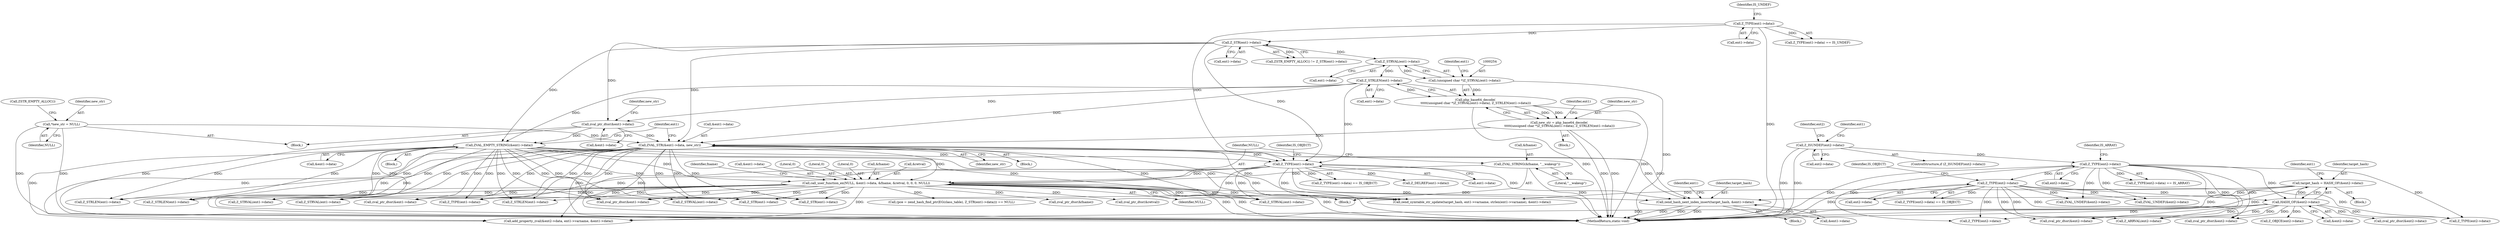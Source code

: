 digraph "0_php-src_8d2539fa0faf3f63e1d1e7635347c5b9e777d47b@pointer" {
"1000612" [label="(Call,zend_hash_next_index_insert(target_hash, &ent1->data))"];
"1000364" [label="(Call,target_hash = HASH_OF(&ent2->data))"];
"1000366" [label="(Call,HASH_OF(&ent2->data))"];
"1000352" [label="(Call,Z_TYPE(ent2->data))"];
"1000336" [label="(Call,Z_ISUNDEF(ent2->data))"];
"1000358" [label="(Call,Z_TYPE(ent2->data))"];
"1000279" [label="(Call,ZVAL_EMPTY_STRING(&ent1->data))"];
"1000259" [label="(Call,Z_STRLEN(ent1->data))"];
"1000255" [label="(Call,Z_STRVAL(ent1->data))"];
"1000245" [label="(Call,Z_STR(ent1->data))"];
"1000203" [label="(Call,Z_TYPE(ent1->data))"];
"1000263" [label="(Call,zval_ptr_dtor(&ent1->data))"];
"1000286" [label="(Call,Z_TYPE(ent1->data))"];
"1000271" [label="(Call,ZVAL_STR(&ent1->data, new_str))"];
"1000250" [label="(Call,new_str = php_base64_decode(\n \t\t\t\t\t(unsigned char *)Z_STRVAL(ent1->data), Z_STRLEN(ent1->data)))"];
"1000252" [label="(Call,php_base64_decode(\n \t\t\t\t\t(unsigned char *)Z_STRVAL(ent1->data), Z_STRLEN(ent1->data)))"];
"1000253" [label="(Call,(unsigned char *)Z_STRVAL(ent1->data))"];
"1000239" [label="(Call,*new_str = NULL)"];
"1000298" [label="(Call,call_user_function_ex(NULL, &ent1->data, &fname, &retval, 0, 0, 0, NULL))"];
"1000294" [label="(Call,ZVAL_STRING(&fname, \"__wakeup\"))"];
"1000246" [label="(Call,ent1->data)"];
"1000244" [label="(Call,ZSTR_EMPTY_ALLOC())"];
"1000354" [label="(Identifier,ent2)"];
"1000249" [label="(Block,)"];
"1000272" [label="(Call,&ent1->data)"];
"1000363" [label="(Block,)"];
"1000314" [label="(Identifier,fname)"];
"1000613" [label="(Identifier,target_hash)"];
"1000386" [label="(Call,Z_TYPE(ent1->data))"];
"1000251" [label="(Identifier,new_str)"];
"1000300" [label="(Call,&ent1->data)"];
"1000266" [label="(Identifier,ent1)"];
"1000614" [label="(Call,&ent1->data)"];
"1000571" [label="(Call,add_property_zval(&ent2->data, ent1->varname, &ent1->data))"];
"1000351" [label="(Call,Z_TYPE(ent2->data) == IS_ARRAY)"];
"1000239" [label="(Call,*new_str = NULL)"];
"1000280" [label="(Call,&ent1->data)"];
"1000513" [label="(Call,Z_ARRVAL(ent2->data))"];
"1000297" [label="(Literal,\"__wakeup\")"];
"1000276" [label="(Identifier,new_str)"];
"1000364" [label="(Call,target_hash = HASH_OF(&ent2->data))"];
"1000567" [label="(Call,Z_OBJCE(ent2->data))"];
"1000241" [label="(Identifier,NULL)"];
"1000392" [label="(Call,Z_STRLEN(ent1->data))"];
"1000335" [label="(ControlStructure,if (Z_ISUNDEF(ent2->data)))"];
"1000344" [label="(Identifier,ent1)"];
"1000259" [label="(Call,Z_STRLEN(ent1->data))"];
"1000261" [label="(Identifier,ent1)"];
"1000203" [label="(Call,Z_TYPE(ent1->data))"];
"1000312" [label="(Call,zval_ptr_dtor(&fname))"];
"1000240" [label="(Identifier,new_str)"];
"1000260" [label="(Call,ent1->data)"];
"1000252" [label="(Call,php_base64_decode(\n \t\t\t\t\t(unsigned char *)Z_STRVAL(ent1->data), Z_STRLEN(ent1->data)))"];
"1000366" [label="(Call,HASH_OF(&ent2->data))"];
"1000298" [label="(Call,call_user_function_ex(NULL, &ent1->data, &fname, &retval, 0, 0, 0, NULL))"];
"1000473" [label="(Call,Z_STRVAL(ent1->data))"];
"1000207" [label="(Identifier,IS_UNDEF)"];
"1000341" [label="(Call,zval_ptr_dtor(&ent1->data))"];
"1000263" [label="(Call,zval_ptr_dtor(&ent1->data))"];
"1000204" [label="(Call,ent1->data)"];
"1000285" [label="(Call,Z_TYPE(ent1->data) == IS_OBJECT)"];
"1000593" [label="(Call,zend_symtable_str_update(target_hash, ent1->varname, strlen(ent1->varname), &ent1->data))"];
"1000269" [label="(Identifier,new_str)"];
"1000295" [label="(Call,&fname)"];
"1000255" [label="(Call,Z_STRVAL(ent1->data))"];
"1000256" [label="(Call,ent1->data)"];
"1000352" [label="(Call,Z_TYPE(ent2->data))"];
"1000612" [label="(Call,zend_hash_next_index_insert(target_hash, &ent1->data))"];
"1000279" [label="(Call,ZVAL_EMPTY_STRING(&ent1->data))"];
"1000459" [label="(Call,zval_ptr_dtor(&ent2->data))"];
"1000250" [label="(Call,new_str = php_base64_decode(\n \t\t\t\t\t(unsigned char *)Z_STRVAL(ent1->data), Z_STRLEN(ent1->data)))"];
"1000365" [label="(Identifier,target_hash)"];
"1000337" [label="(Call,ent2->data)"];
"1000336" [label="(Call,Z_ISUNDEF(ent2->data))"];
"1000373" [label="(Identifier,ent1)"];
"1000237" [label="(Block,)"];
"1000583" [label="(Call,Z_DELREF(ent1->data))"];
"1000315" [label="(Call,zval_ptr_dtor(&retval))"];
"1000553" [label="(Call,Z_TYPE(ent2->data))"];
"1000353" [label="(Call,ent2->data)"];
"1000504" [label="(Call,Z_STRVAL(ent1->data))"];
"1000545" [label="(Call,zval_ptr_dtor(&ent1->data))"];
"1000253" [label="(Call,(unsigned char *)Z_STRVAL(ent1->data))"];
"1000619" [label="(Identifier,ent1)"];
"1000270" [label="(Block,)"];
"1000308" [label="(Literal,0)"];
"1000464" [label="(Call,ZVAL_UNDEF(&ent2->data))"];
"1000671" [label="(MethodReturn,static void)"];
"1000311" [label="(Identifier,NULL)"];
"1000356" [label="(Identifier,IS_ARRAY)"];
"1000357" [label="(Call,Z_TYPE(ent2->data) == IS_OBJECT)"];
"1000310" [label="(Literal,0)"];
"1000495" [label="(Call,ZVAL_UNDEF(&ent2->data))"];
"1000202" [label="(Call,Z_TYPE(ent1->data) == IS_UNDEF)"];
"1000309" [label="(Literal,0)"];
"1000287" [label="(Call,ent1->data)"];
"1000367" [label="(Call,&ent2->data)"];
"1000414" [label="(Call,Z_STRVAL(ent1->data))"];
"1000304" [label="(Call,&fname)"];
"1000286" [label="(Call,Z_TYPE(ent1->data))"];
"1000403" [label="(Call,Z_TYPE(ent2->data))"];
"1000611" [label="(Block,)"];
"1000243" [label="(Call,ZSTR_EMPTY_ALLOC() != Z_STR(ent1->data))"];
"1000490" [label="(Call,zval_ptr_dtor(&ent2->data))"];
"1000299" [label="(Identifier,NULL)"];
"1000291" [label="(Block,)"];
"1000529" [label="(Call,Z_STRLEN(ent1->data))"];
"1000533" [label="(Call,zval_ptr_dtor(&ent2->data))"];
"1000428" [label="(Call,(pce = zend_hash_find_ptr(EG(class_table), Z_STR(ent1->data))) == NULL)"];
"1000294" [label="(Call,ZVAL_STRING(&fname, \"__wakeup\"))"];
"1000359" [label="(Call,ent2->data)"];
"1000525" [label="(Call,Z_STRVAL(ent1->data))"];
"1000290" [label="(Identifier,IS_OBJECT)"];
"1000271" [label="(Call,ZVAL_STR(&ent1->data, new_str))"];
"1000423" [label="(Call,Z_STR(ent1->data))"];
"1000306" [label="(Call,&retval)"];
"1000288" [label="(Identifier,ent1)"];
"1000264" [label="(Call,&ent1->data)"];
"1000278" [label="(Block,)"];
"1000245" [label="(Call,Z_STR(ent1->data))"];
"1000434" [label="(Call,Z_STR(ent1->data))"];
"1000418" [label="(Call,Z_STRLEN(ent1->data))"];
"1000362" [label="(Identifier,IS_OBJECT)"];
"1000358" [label="(Call,Z_TYPE(ent2->data))"];
"1000612" -> "1000611"  [label="AST: "];
"1000612" -> "1000614"  [label="CFG: "];
"1000613" -> "1000612"  [label="AST: "];
"1000614" -> "1000612"  [label="AST: "];
"1000619" -> "1000612"  [label="CFG: "];
"1000612" -> "1000671"  [label="DDG: "];
"1000612" -> "1000671"  [label="DDG: "];
"1000612" -> "1000671"  [label="DDG: "];
"1000364" -> "1000612"  [label="DDG: "];
"1000279" -> "1000612"  [label="DDG: "];
"1000286" -> "1000612"  [label="DDG: "];
"1000298" -> "1000612"  [label="DDG: "];
"1000271" -> "1000612"  [label="DDG: "];
"1000364" -> "1000363"  [label="AST: "];
"1000364" -> "1000366"  [label="CFG: "];
"1000365" -> "1000364"  [label="AST: "];
"1000366" -> "1000364"  [label="AST: "];
"1000373" -> "1000364"  [label="CFG: "];
"1000364" -> "1000671"  [label="DDG: "];
"1000364" -> "1000671"  [label="DDG: "];
"1000366" -> "1000364"  [label="DDG: "];
"1000364" -> "1000593"  [label="DDG: "];
"1000366" -> "1000367"  [label="CFG: "];
"1000367" -> "1000366"  [label="AST: "];
"1000366" -> "1000671"  [label="DDG: "];
"1000352" -> "1000366"  [label="DDG: "];
"1000358" -> "1000366"  [label="DDG: "];
"1000366" -> "1000403"  [label="DDG: "];
"1000366" -> "1000459"  [label="DDG: "];
"1000366" -> "1000490"  [label="DDG: "];
"1000366" -> "1000513"  [label="DDG: "];
"1000366" -> "1000533"  [label="DDG: "];
"1000366" -> "1000553"  [label="DDG: "];
"1000366" -> "1000567"  [label="DDG: "];
"1000366" -> "1000571"  [label="DDG: "];
"1000352" -> "1000351"  [label="AST: "];
"1000352" -> "1000353"  [label="CFG: "];
"1000353" -> "1000352"  [label="AST: "];
"1000356" -> "1000352"  [label="CFG: "];
"1000352" -> "1000671"  [label="DDG: "];
"1000352" -> "1000351"  [label="DDG: "];
"1000336" -> "1000352"  [label="DDG: "];
"1000352" -> "1000358"  [label="DDG: "];
"1000352" -> "1000403"  [label="DDG: "];
"1000352" -> "1000459"  [label="DDG: "];
"1000352" -> "1000464"  [label="DDG: "];
"1000352" -> "1000490"  [label="DDG: "];
"1000352" -> "1000495"  [label="DDG: "];
"1000352" -> "1000513"  [label="DDG: "];
"1000352" -> "1000553"  [label="DDG: "];
"1000336" -> "1000335"  [label="AST: "];
"1000336" -> "1000337"  [label="CFG: "];
"1000337" -> "1000336"  [label="AST: "];
"1000344" -> "1000336"  [label="CFG: "];
"1000354" -> "1000336"  [label="CFG: "];
"1000336" -> "1000671"  [label="DDG: "];
"1000336" -> "1000671"  [label="DDG: "];
"1000358" -> "1000357"  [label="AST: "];
"1000358" -> "1000359"  [label="CFG: "];
"1000359" -> "1000358"  [label="AST: "];
"1000362" -> "1000358"  [label="CFG: "];
"1000358" -> "1000671"  [label="DDG: "];
"1000358" -> "1000357"  [label="DDG: "];
"1000358" -> "1000403"  [label="DDG: "];
"1000358" -> "1000459"  [label="DDG: "];
"1000358" -> "1000464"  [label="DDG: "];
"1000358" -> "1000490"  [label="DDG: "];
"1000358" -> "1000495"  [label="DDG: "];
"1000358" -> "1000513"  [label="DDG: "];
"1000358" -> "1000553"  [label="DDG: "];
"1000279" -> "1000278"  [label="AST: "];
"1000279" -> "1000280"  [label="CFG: "];
"1000280" -> "1000279"  [label="AST: "];
"1000288" -> "1000279"  [label="CFG: "];
"1000279" -> "1000671"  [label="DDG: "];
"1000279" -> "1000671"  [label="DDG: "];
"1000259" -> "1000279"  [label="DDG: "];
"1000263" -> "1000279"  [label="DDG: "];
"1000245" -> "1000279"  [label="DDG: "];
"1000279" -> "1000286"  [label="DDG: "];
"1000279" -> "1000298"  [label="DDG: "];
"1000279" -> "1000341"  [label="DDG: "];
"1000279" -> "1000386"  [label="DDG: "];
"1000279" -> "1000392"  [label="DDG: "];
"1000279" -> "1000414"  [label="DDG: "];
"1000279" -> "1000418"  [label="DDG: "];
"1000279" -> "1000423"  [label="DDG: "];
"1000279" -> "1000434"  [label="DDG: "];
"1000279" -> "1000473"  [label="DDG: "];
"1000279" -> "1000504"  [label="DDG: "];
"1000279" -> "1000525"  [label="DDG: "];
"1000279" -> "1000529"  [label="DDG: "];
"1000279" -> "1000545"  [label="DDG: "];
"1000279" -> "1000571"  [label="DDG: "];
"1000279" -> "1000593"  [label="DDG: "];
"1000259" -> "1000252"  [label="AST: "];
"1000259" -> "1000260"  [label="CFG: "];
"1000260" -> "1000259"  [label="AST: "];
"1000252" -> "1000259"  [label="CFG: "];
"1000259" -> "1000252"  [label="DDG: "];
"1000255" -> "1000259"  [label="DDG: "];
"1000259" -> "1000263"  [label="DDG: "];
"1000259" -> "1000271"  [label="DDG: "];
"1000259" -> "1000286"  [label="DDG: "];
"1000255" -> "1000253"  [label="AST: "];
"1000255" -> "1000256"  [label="CFG: "];
"1000256" -> "1000255"  [label="AST: "];
"1000253" -> "1000255"  [label="CFG: "];
"1000255" -> "1000253"  [label="DDG: "];
"1000245" -> "1000255"  [label="DDG: "];
"1000245" -> "1000243"  [label="AST: "];
"1000245" -> "1000246"  [label="CFG: "];
"1000246" -> "1000245"  [label="AST: "];
"1000243" -> "1000245"  [label="CFG: "];
"1000245" -> "1000243"  [label="DDG: "];
"1000203" -> "1000245"  [label="DDG: "];
"1000245" -> "1000263"  [label="DDG: "];
"1000245" -> "1000271"  [label="DDG: "];
"1000245" -> "1000286"  [label="DDG: "];
"1000203" -> "1000202"  [label="AST: "];
"1000203" -> "1000204"  [label="CFG: "];
"1000204" -> "1000203"  [label="AST: "];
"1000207" -> "1000203"  [label="CFG: "];
"1000203" -> "1000671"  [label="DDG: "];
"1000203" -> "1000202"  [label="DDG: "];
"1000203" -> "1000286"  [label="DDG: "];
"1000263" -> "1000237"  [label="AST: "];
"1000263" -> "1000264"  [label="CFG: "];
"1000264" -> "1000263"  [label="AST: "];
"1000269" -> "1000263"  [label="CFG: "];
"1000263" -> "1000671"  [label="DDG: "];
"1000263" -> "1000271"  [label="DDG: "];
"1000286" -> "1000285"  [label="AST: "];
"1000286" -> "1000287"  [label="CFG: "];
"1000287" -> "1000286"  [label="AST: "];
"1000290" -> "1000286"  [label="CFG: "];
"1000286" -> "1000671"  [label="DDG: "];
"1000286" -> "1000285"  [label="DDG: "];
"1000271" -> "1000286"  [label="DDG: "];
"1000286" -> "1000298"  [label="DDG: "];
"1000286" -> "1000341"  [label="DDG: "];
"1000286" -> "1000386"  [label="DDG: "];
"1000286" -> "1000414"  [label="DDG: "];
"1000286" -> "1000571"  [label="DDG: "];
"1000286" -> "1000583"  [label="DDG: "];
"1000286" -> "1000593"  [label="DDG: "];
"1000271" -> "1000270"  [label="AST: "];
"1000271" -> "1000276"  [label="CFG: "];
"1000272" -> "1000271"  [label="AST: "];
"1000276" -> "1000271"  [label="AST: "];
"1000288" -> "1000271"  [label="CFG: "];
"1000271" -> "1000671"  [label="DDG: "];
"1000271" -> "1000671"  [label="DDG: "];
"1000271" -> "1000671"  [label="DDG: "];
"1000250" -> "1000271"  [label="DDG: "];
"1000239" -> "1000271"  [label="DDG: "];
"1000271" -> "1000298"  [label="DDG: "];
"1000271" -> "1000341"  [label="DDG: "];
"1000271" -> "1000386"  [label="DDG: "];
"1000271" -> "1000392"  [label="DDG: "];
"1000271" -> "1000414"  [label="DDG: "];
"1000271" -> "1000418"  [label="DDG: "];
"1000271" -> "1000423"  [label="DDG: "];
"1000271" -> "1000434"  [label="DDG: "];
"1000271" -> "1000473"  [label="DDG: "];
"1000271" -> "1000504"  [label="DDG: "];
"1000271" -> "1000525"  [label="DDG: "];
"1000271" -> "1000529"  [label="DDG: "];
"1000271" -> "1000545"  [label="DDG: "];
"1000271" -> "1000571"  [label="DDG: "];
"1000271" -> "1000593"  [label="DDG: "];
"1000250" -> "1000249"  [label="AST: "];
"1000250" -> "1000252"  [label="CFG: "];
"1000251" -> "1000250"  [label="AST: "];
"1000252" -> "1000250"  [label="AST: "];
"1000266" -> "1000250"  [label="CFG: "];
"1000250" -> "1000671"  [label="DDG: "];
"1000250" -> "1000671"  [label="DDG: "];
"1000252" -> "1000250"  [label="DDG: "];
"1000252" -> "1000250"  [label="DDG: "];
"1000253" -> "1000252"  [label="AST: "];
"1000252" -> "1000671"  [label="DDG: "];
"1000252" -> "1000671"  [label="DDG: "];
"1000253" -> "1000252"  [label="DDG: "];
"1000254" -> "1000253"  [label="AST: "];
"1000261" -> "1000253"  [label="CFG: "];
"1000253" -> "1000671"  [label="DDG: "];
"1000239" -> "1000237"  [label="AST: "];
"1000239" -> "1000241"  [label="CFG: "];
"1000240" -> "1000239"  [label="AST: "];
"1000241" -> "1000239"  [label="AST: "];
"1000244" -> "1000239"  [label="CFG: "];
"1000239" -> "1000671"  [label="DDG: "];
"1000239" -> "1000671"  [label="DDG: "];
"1000298" -> "1000291"  [label="AST: "];
"1000298" -> "1000311"  [label="CFG: "];
"1000299" -> "1000298"  [label="AST: "];
"1000300" -> "1000298"  [label="AST: "];
"1000304" -> "1000298"  [label="AST: "];
"1000306" -> "1000298"  [label="AST: "];
"1000308" -> "1000298"  [label="AST: "];
"1000309" -> "1000298"  [label="AST: "];
"1000310" -> "1000298"  [label="AST: "];
"1000311" -> "1000298"  [label="AST: "];
"1000314" -> "1000298"  [label="CFG: "];
"1000298" -> "1000671"  [label="DDG: "];
"1000298" -> "1000671"  [label="DDG: "];
"1000298" -> "1000671"  [label="DDG: "];
"1000294" -> "1000298"  [label="DDG: "];
"1000298" -> "1000312"  [label="DDG: "];
"1000298" -> "1000315"  [label="DDG: "];
"1000298" -> "1000341"  [label="DDG: "];
"1000298" -> "1000386"  [label="DDG: "];
"1000298" -> "1000392"  [label="DDG: "];
"1000298" -> "1000414"  [label="DDG: "];
"1000298" -> "1000418"  [label="DDG: "];
"1000298" -> "1000423"  [label="DDG: "];
"1000298" -> "1000434"  [label="DDG: "];
"1000298" -> "1000428"  [label="DDG: "];
"1000298" -> "1000473"  [label="DDG: "];
"1000298" -> "1000504"  [label="DDG: "];
"1000298" -> "1000525"  [label="DDG: "];
"1000298" -> "1000529"  [label="DDG: "];
"1000298" -> "1000545"  [label="DDG: "];
"1000298" -> "1000571"  [label="DDG: "];
"1000298" -> "1000593"  [label="DDG: "];
"1000294" -> "1000291"  [label="AST: "];
"1000294" -> "1000297"  [label="CFG: "];
"1000295" -> "1000294"  [label="AST: "];
"1000297" -> "1000294"  [label="AST: "];
"1000299" -> "1000294"  [label="CFG: "];
"1000294" -> "1000671"  [label="DDG: "];
}
